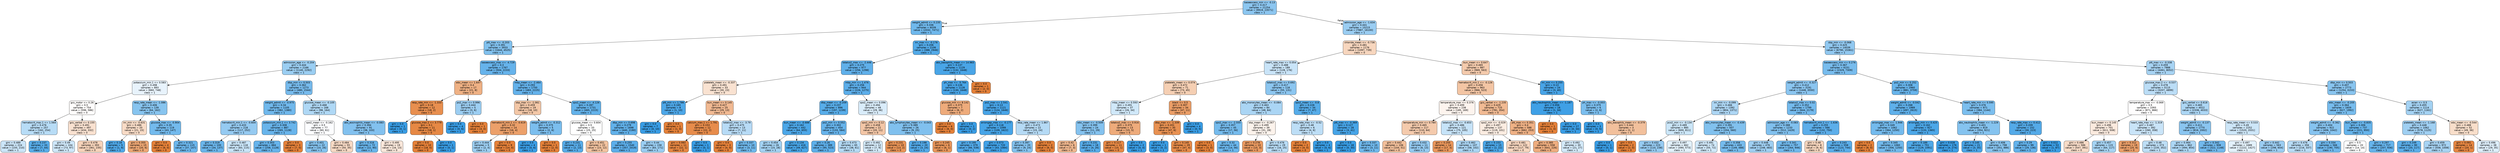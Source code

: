digraph Tree {
node [shape=box, style="filled, rounded", color="black", fontname="helvetica"] ;
edge [fontname="helvetica"] ;
0 [label="baseexcess_min <= -0.13\ngini = 0.417\nsamples = 21254\nvalue = [9919, 23571]\nclass = 1", fillcolor="#8cc6f0"] ;
1 [label="weight_admit <= 0.235\ngini = 0.336\nsamples = 6039\nvalue = [2032, 7471]\nclass = 1", fillcolor="#6fb8ec"] ;
0 -> 1 [labeldistance=2.5, labelangle=45, headlabel="True"] ;
2 [label="ptt_max <= -0.203\ngini = 0.391\nsamples = 3933\nvalue = [1644, 4525]\nclass = 1", fillcolor="#81c1ee"] ;
1 -> 2 ;
3 [label="admission_age <= -0.204\ngini = 0.444\nsamples = 2166\nvalue = [1140, 2292]\nclass = 1", fillcolor="#9bcef2"] ;
2 -> 3 ;
4 [label="potassium_min.1 <= 0.583\ngini = 0.498\nsamples = 893\nvalue = [660, 748]\nclass = 1", fillcolor="#e8f3fc"] ;
3 -> 4 ;
5 [label="gcs_motor <= 0.26\ngini = 0.5\nsamples = 754\nvalue = [596, 586]\nclass = 0", fillcolor="#fffdfc"] ;
4 -> 5 ;
6 [label="hematocrit_max.1 <= 1.564\ngini = 0.476\nsamples = 257\nvalue = [162, 254]\nclass = 1", fillcolor="#b7dcf6"] ;
5 -> 6 ;
7 [label="gini = 0.489\nsamples = 224\nvalue = [155, 210]\nclass = 1", fillcolor="#cbe5f8"] ;
6 -> 7 ;
8 [label="gini = 0.237\nsamples = 33\nvalue = [7, 44]\nclass = 1", fillcolor="#58ade9"] ;
6 -> 8 ;
9 [label="gcs_verbal <= 0.155\ngini = 0.491\nsamples = 497\nvalue = [434, 332]\nclass = 0", fillcolor="#f9e1d0"] ;
5 -> 9 ;
10 [label="gini = 0.49\nsamples = 104\nvalue = [73, 97]\nclass = 1", fillcolor="#cee7f9"] ;
9 -> 10 ;
11 [label="gini = 0.478\nsamples = 393\nvalue = [361, 235]\nclass = 0", fillcolor="#f6d3ba"] ;
9 -> 11 ;
12 [label="resp_rate_mean <= -1.086\ngini = 0.406\nsamples = 139\nvalue = [64, 162]\nclass = 1", fillcolor="#87c4ef"] ;
4 -> 12 ;
13 [label="inr_min <= -0.631\ngini = 0.486\nsamples = 20\nvalue = [21, 15]\nclass = 0", fillcolor="#f8dbc6"] ;
12 -> 13 ;
14 [label="gini = 0.18\nsamples = 5\nvalue = [1, 9]\nclass = 1", fillcolor="#4fa8e8"] ;
13 -> 14 ;
15 [label="gini = 0.355\nsamples = 15\nvalue = [20, 6]\nclass = 0", fillcolor="#eda774"] ;
13 -> 15 ;
16 [label="glucose_max <= -0.904\ngini = 0.35\nsamples = 119\nvalue = [43, 147]\nclass = 1", fillcolor="#73baed"] ;
12 -> 16 ;
17 [label="gini = 0.0\nsamples = 4\nvalue = [6, 0]\nclass = 0", fillcolor="#e58139"] ;
16 -> 17 ;
18 [label="gini = 0.321\nsamples = 115\nvalue = [37, 147]\nclass = 1", fillcolor="#6bb6ec"] ;
16 -> 18 ;
19 [label="dbp_min <= 0.503\ngini = 0.362\nsamples = 1273\nvalue = [480, 1544]\nclass = 1", fillcolor="#77bbed"] ;
3 -> 19 ;
20 [label="weight_admit <= -0.975\ngini = 0.34\nsamples = 1105\nvalue = [382, 1380]\nclass = 1", fillcolor="#70b8ec"] ;
19 -> 20 ;
21 [label="hematocrit_min.1 <= -0.604\ngini = 0.433\nsamples = 218\nvalue = [117, 252]\nclass = 1", fillcolor="#95caf1"] ;
20 -> 21 ;
22 [label="gini = 0.319\nsamples = 100\nvalue = [34, 137]\nclass = 1", fillcolor="#6ab5eb"] ;
21 -> 22 ;
23 [label="gini = 0.487\nsamples = 118\nvalue = [83, 115]\nclass = 1", fillcolor="#c8e4f8"] ;
21 -> 23 ;
24 [label="potassium_min.1 <= 3.742\ngini = 0.308\nsamples = 887\nvalue = [265, 1128]\nclass = 1", fillcolor="#68b4eb"] ;
20 -> 24 ;
25 [label="gini = 0.303\nsamples = 884\nvalue = [258, 1128]\nclass = 1", fillcolor="#66b3eb"] ;
24 -> 25 ;
26 [label="gini = 0.0\nsamples = 3\nvalue = [7, 0]\nclass = 0", fillcolor="#e58139"] ;
24 -> 26 ;
27 [label="glucose_mean <= -0.105\ngini = 0.468\nsamples = 168\nvalue = [98, 164]\nclass = 1", fillcolor="#afd8f5"] ;
19 -> 27 ;
28 [label="spo2_mean <= -0.162\ngini = 0.5\nsamples = 77\nvalue = [60, 61]\nclass = 1", fillcolor="#fcfdff"] ;
27 -> 28 ;
29 [label="gini = 0.401\nsamples = 22\nvalue = [10, 26]\nclass = 1", fillcolor="#85c3ef"] ;
28 -> 29 ;
30 [label="gini = 0.484\nsamples = 55\nvalue = [50, 35]\nclass = 0", fillcolor="#f7d9c4"] ;
28 -> 30 ;
31 [label="abs_eosinophils_mean <= -0.083\ngini = 0.394\nsamples = 91\nvalue = [38, 103]\nclass = 1", fillcolor="#82c1ef"] ;
27 -> 31 ;
32 [label="gini = 0.316\nsamples = 72\nvalue = [22, 90]\nclass = 1", fillcolor="#69b5eb"] ;
31 -> 32 ;
33 [label="gini = 0.495\nsamples = 19\nvalue = [16, 13]\nclass = 0", fillcolor="#fae7da"] ;
31 -> 33 ;
34 [label="baseexcess_max <= -4.729\ngini = 0.3\nsamples = 1767\nvalue = [504, 2233]\nclass = 1", fillcolor="#66b3eb"] ;
2 -> 34 ;
35 [label="wbc_mean <= 1.647\ngini = 0.4\nsamples = 17\nvalue = [21, 8]\nclass = 0", fillcolor="#efb184"] ;
34 -> 35 ;
36 [label="resp_rate_min <= -1.333\ngini = 0.18\nsamples = 12\nvalue = [18, 2]\nclass = 0", fillcolor="#e88f4f"] ;
35 -> 36 ;
37 [label="gini = 0.0\nsamples = 1\nvalue = [0, 1]\nclass = 1", fillcolor="#399de5"] ;
36 -> 37 ;
38 [label="glucose_max.2 <= 3.779\ngini = 0.1\nsamples = 11\nvalue = [18, 1]\nclass = 0", fillcolor="#e68844"] ;
36 -> 38 ;
39 [label="gini = 0.0\nsamples = 10\nvalue = [18, 0]\nclass = 0", fillcolor="#e58139"] ;
38 -> 39 ;
40 [label="gini = 0.0\nsamples = 1\nvalue = [0, 1]\nclass = 1", fillcolor="#399de5"] ;
38 -> 40 ;
41 [label="po2_max <= 0.996\ngini = 0.444\nsamples = 5\nvalue = [3, 6]\nclass = 1", fillcolor="#9ccef2"] ;
35 -> 41 ;
42 [label="gini = 0.0\nsamples = 4\nvalue = [0, 6]\nclass = 1", fillcolor="#399de5"] ;
41 -> 42 ;
43 [label="gini = 0.0\nsamples = 1\nvalue = [3, 0]\nclass = 0", fillcolor="#e58139"] ;
41 -> 43 ;
44 [label="mbp_mean <= -2.464\ngini = 0.293\nsamples = 1750\nvalue = [483, 2225]\nclass = 1", fillcolor="#64b2eb"] ;
34 -> 44 ;
45 [label="sbp_max <= -1.061\ngini = 0.459\nsamples = 19\nvalue = [18, 10]\nclass = 0", fillcolor="#f3c7a7"] ;
44 -> 45 ;
46 [label="hematocrit_min.1 <= -0.619\ngini = 0.32\nsamples = 14\nvalue = [16, 4]\nclass = 0", fillcolor="#eca06a"] ;
45 -> 46 ;
47 [label="gini = 0.444\nsamples = 5\nvalue = [2, 4]\nclass = 1", fillcolor="#9ccef2"] ;
46 -> 47 ;
48 [label="gini = 0.0\nsamples = 9\nvalue = [14, 0]\nclass = 0", fillcolor="#e58139"] ;
46 -> 48 ;
49 [label="weight_admit <= -0.312\ngini = 0.375\nsamples = 5\nvalue = [2, 6]\nclass = 1", fillcolor="#7bbeee"] ;
45 -> 49 ;
50 [label="gini = 0.0\nsamples = 4\nvalue = [0, 6]\nclass = 1", fillcolor="#399de5"] ;
49 -> 50 ;
51 [label="gini = 0.0\nsamples = 1\nvalue = [2, 0]\nclass = 0", fillcolor="#e58139"] ;
49 -> 51 ;
52 [label="spo2_mean <= -4.126\ngini = 0.287\nsamples = 1731\nvalue = [465, 2215]\nclass = 1", fillcolor="#63b2ea"] ;
44 -> 52 ;
53 [label="glucose_mean <= 0.604\ngini = 0.5\nsamples = 33\nvalue = [25, 25]\nclass = 0", fillcolor="#ffffff"] ;
52 -> 53 ;
54 [label="gini = 0.231\nsamples = 11\nvalue = [2, 13]\nclass = 1", fillcolor="#57ace9"] ;
53 -> 54 ;
55 [label="gini = 0.451\nsamples = 22\nvalue = [23, 12]\nclass = 0", fillcolor="#f3c3a0"] ;
53 -> 55 ;
56 [label="dbp_min <= 0.698\ngini = 0.279\nsamples = 1698\nvalue = [440, 2190]\nclass = 1", fillcolor="#61b1ea"] ;
52 -> 56 ;
57 [label="gini = 0.255\nsamples = 1540\nvalue = [357, 2019]\nclass = 1", fillcolor="#5caeea"] ;
56 -> 57 ;
58 [label="gini = 0.44\nsamples = 158\nvalue = [83, 171]\nclass = 1", fillcolor="#99cdf2"] ;
56 -> 58 ;
59 [label="inr_max <= -0.178\ngini = 0.206\nsamples = 2106\nvalue = [388, 2946]\nclass = 1", fillcolor="#53aae8"] ;
1 -> 59 ;
60 [label="totalco2_max <= -2.446\ngini = 0.275\nsamples = 977\nvalue = [256, 1298]\nclass = 1", fillcolor="#60b0ea"] ;
59 -> 60 ;
61 [label="platelets_mean <= -0.337\ngini = 0.491\nsamples = 33\nvalue = [30, 23]\nclass = 0", fillcolor="#f9e2d1"] ;
60 -> 61 ;
62 [label="ptt_min <= 1.786\ngini = 0.165\nsamples = 8\nvalue = [1, 10]\nclass = 1", fillcolor="#4da7e8"] ;
61 -> 62 ;
63 [label="gini = 0.0\nsamples = 7\nvalue = [0, 10]\nclass = 1", fillcolor="#399de5"] ;
62 -> 63 ;
64 [label="gini = 0.0\nsamples = 1\nvalue = [1, 0]\nclass = 0", fillcolor="#e58139"] ;
62 -> 64 ;
65 [label="bun_mean <= 0.145\ngini = 0.427\nsamples = 25\nvalue = [29, 13]\nclass = 0", fillcolor="#f1b992"] ;
61 -> 65 ;
66 [label="calcium_max.1 <= 1.791\ngini = 0.153\nsamples = 12\nvalue = [22, 2]\nclass = 0", fillcolor="#e78c4b"] ;
65 -> 66 ;
67 [label="gini = 0.083\nsamples = 11\nvalue = [22, 1]\nclass = 0", fillcolor="#e68742"] ;
66 -> 67 ;
68 [label="gini = 0.0\nsamples = 1\nvalue = [0, 1]\nclass = 1", fillcolor="#399de5"] ;
66 -> 68 ;
69 [label="totalco2_max <= -3.79\ngini = 0.475\nsamples = 13\nvalue = [7, 11]\nclass = 1", fillcolor="#b7dbf6"] ;
65 -> 69 ;
70 [label="gini = 0.0\nsamples = 3\nvalue = [4, 0]\nclass = 0", fillcolor="#e58139"] ;
69 -> 70 ;
71 [label="gini = 0.337\nsamples = 10\nvalue = [3, 11]\nclass = 1", fillcolor="#6fb8ec"] ;
69 -> 71 ;
72 [label="mbp_min <= 1.476\ngini = 0.256\nsamples = 944\nvalue = [226, 1275]\nclass = 1", fillcolor="#5caeea"] ;
60 -> 72 ;
73 [label="dbp_mean <= -0.209\ngini = 0.237\nsamples = 896\nvalue = [197, 1239]\nclass = 1", fillcolor="#58ade9"] ;
72 -> 73 ;
74 [label="bun_mean <= -0.688\ngini = 0.162\nsamples = 442\nvalue = [64, 655]\nclass = 1", fillcolor="#4ca7e8"] ;
73 -> 74 ;
75 [label="gini = 0.454\nsamples = 26\nvalue = [15, 28]\nclass = 1", fillcolor="#a3d2f3"] ;
74 -> 75 ;
76 [label="gini = 0.134\nsamples = 416\nvalue = [49, 627]\nclass = 1", fillcolor="#48a5e7"] ;
74 -> 76 ;
77 [label="po2_min <= 0.552\ngini = 0.302\nsamples = 454\nvalue = [133, 584]\nclass = 1", fillcolor="#66b3eb"] ;
73 -> 77 ;
78 [label="gini = 0.26\nsamples = 389\nvalue = [95, 523]\nclass = 1", fillcolor="#5dafea"] ;
77 -> 78 ;
79 [label="gini = 0.473\nsamples = 65\nvalue = [38, 61]\nclass = 1", fillcolor="#b4daf5"] ;
77 -> 79 ;
80 [label="spo2_mean <= 0.096\ngini = 0.494\nsamples = 48\nvalue = [29, 36]\nclass = 1", fillcolor="#d9ecfa"] ;
72 -> 80 ;
81 [label="spo2_min <= 0.12\ngini = 0.458\nsamples = 22\nvalue = [20, 11]\nclass = 0", fillcolor="#f3c6a6"] ;
80 -> 81 ;
82 [label="gini = 0.492\nsamples = 12\nvalue = [7, 9]\nclass = 1", fillcolor="#d3e9f9"] ;
81 -> 82 ;
83 [label="gini = 0.231\nsamples = 10\nvalue = [13, 2]\nclass = 0", fillcolor="#e99457"] ;
81 -> 83 ;
84 [label="abs_lymphocytes_mean <= -0.043\ngini = 0.389\nsamples = 26\nvalue = [9, 25]\nclass = 1", fillcolor="#80c0ee"] ;
80 -> 84 ;
85 [label="gini = 0.198\nsamples = 20\nvalue = [3, 24]\nclass = 1", fillcolor="#52a9e8"] ;
84 -> 85 ;
86 [label="gini = 0.245\nsamples = 6\nvalue = [6, 1]\nclass = 0", fillcolor="#e9965a"] ;
84 -> 86 ;
87 [label="abs_basophils_mean <= 14.983\ngini = 0.137\nsamples = 1129\nvalue = [132, 1648]\nclass = 1", fillcolor="#49a5e7"] ;
59 -> 87 ;
88 [label="ph_max <= -5.764\ngini = 0.136\nsamples = 1128\nvalue = [130, 1648]\nclass = 1", fillcolor="#49a5e7"] ;
87 -> 88 ;
89 [label="glucose_min <= 8.142\ngini = 0.375\nsamples = 7\nvalue = [6, 2]\nclass = 0", fillcolor="#eeab7b"] ;
88 -> 89 ;
90 [label="gini = 0.0\nsamples = 6\nvalue = [6, 0]\nclass = 0", fillcolor="#e58139"] ;
89 -> 90 ;
91 [label="gini = 0.0\nsamples = 1\nvalue = [0, 2]\nclass = 1", fillcolor="#399de5"] ;
89 -> 91 ;
92 [label="po2_max <= 2.541\ngini = 0.13\nsamples = 1121\nvalue = [124, 1646]\nclass = 1", fillcolor="#48a4e7"] ;
88 -> 92 ;
93 [label="aniongap_max <= -0.177\ngini = 0.118\nsamples = 1099\nvalue = [109, 1622]\nclass = 1", fillcolor="#46a4e7"] ;
92 -> 93 ;
94 [label="gini = 0.195\nsamples = 379\nvalue = [66, 538]\nclass = 1", fillcolor="#51a9e8"] ;
93 -> 94 ;
95 [label="gini = 0.073\nsamples = 720\nvalue = [43, 1084]\nclass = 1", fillcolor="#41a1e6"] ;
93 -> 95 ;
96 [label="resp_rate_mean <= 1.867\ngini = 0.473\nsamples = 22\nvalue = [15, 24]\nclass = 1", fillcolor="#b5daf5"] ;
92 -> 96 ;
97 [label="gini = 0.397\nsamples = 20\nvalue = [9, 24]\nclass = 1", fillcolor="#83c2ef"] ;
96 -> 97 ;
98 [label="gini = 0.0\nsamples = 2\nvalue = [6, 0]\nclass = 0", fillcolor="#e58139"] ;
96 -> 98 ;
99 [label="gini = 0.0\nsamples = 1\nvalue = [2, 0]\nclass = 0", fillcolor="#e58139"] ;
87 -> 99 ;
100 [label="admission_age <= -1.634\ngini = 0.441\nsamples = 15215\nvalue = [7887, 16100]\nclass = 1", fillcolor="#9acdf2"] ;
0 -> 100 [labeldistance=2.5, labelangle=-45, headlabel="False"] ;
101 [label="chloride_mean <= -0.736\ngini = 0.481\nsamples = 1176\nvalue = [1097, 739]\nclass = 0", fillcolor="#f7d6be"] ;
100 -> 101 ;
102 [label="heart_rate_max <= 0.054\ngini = 0.488\nsamples = 189\nvalue = [128, 176]\nclass = 1", fillcolor="#c9e4f8"] ;
101 -> 102 ;
103 [label="platelets_mean <= 0.074\ngini = 0.472\nsamples = 71\nvalue = [73, 45]\nclass = 0", fillcolor="#f5cfb3"] ;
102 -> 103 ;
104 [label="mbp_mean <= 0.593\ngini = 0.491\nsamples = 37\nvalue = [26, 34]\nclass = 1", fillcolor="#d0e8f9"] ;
103 -> 104 ;
105 [label="wbc_mean <= -0.509\ngini = 0.399\nsamples = 24\nvalue = [11, 29]\nclass = 1", fillcolor="#84c2ef"] ;
104 -> 105 ;
106 [label="gini = 0.42\nsamples = 6\nvalue = [7, 3]\nclass = 0", fillcolor="#f0b78e"] ;
105 -> 106 ;
107 [label="gini = 0.231\nsamples = 18\nvalue = [4, 26]\nclass = 1", fillcolor="#57ace9"] ;
105 -> 107 ;
108 [label="totalco2_max <= 0.916\ngini = 0.375\nsamples = 13\nvalue = [15, 5]\nclass = 0", fillcolor="#eeab7b"] ;
104 -> 108 ;
109 [label="gini = 0.117\nsamples = 11\nvalue = [15, 1]\nclass = 0", fillcolor="#e78946"] ;
108 -> 109 ;
110 [label="gini = 0.0\nsamples = 2\nvalue = [0, 4]\nclass = 1", fillcolor="#399de5"] ;
108 -> 110 ;
111 [label="black <= 0.5\ngini = 0.307\nsamples = 34\nvalue = [47, 11]\nclass = 0", fillcolor="#eb9e67"] ;
103 -> 111 ;
112 [label="dbp_max <= -1.339\ngini = 0.201\nsamples = 30\nvalue = [47, 6]\nclass = 0", fillcolor="#e89152"] ;
111 -> 112 ;
113 [label="gini = 0.0\nsamples = 1\nvalue = [0, 2]\nclass = 1", fillcolor="#399de5"] ;
112 -> 113 ;
114 [label="gini = 0.145\nsamples = 29\nvalue = [47, 4]\nclass = 0", fillcolor="#e78c4a"] ;
112 -> 114 ;
115 [label="gini = 0.0\nsamples = 4\nvalue = [0, 5]\nclass = 1", fillcolor="#399de5"] ;
111 -> 115 ;
116 [label="totalco2_max <= 0.692\ngini = 0.417\nsamples = 118\nvalue = [55, 131]\nclass = 1", fillcolor="#8cc6f0"] ;
102 -> 116 ;
117 [label="abs_monocytes_mean <= -0.084\ngini = 0.463\nsamples = 84\nvalue = [48, 84]\nclass = 1", fillcolor="#aad5f4"] ;
116 -> 117 ;
118 [label="spo2_max <= -2.555\ngini = 0.357\nsamples = 45\nvalue = [17, 56]\nclass = 1", fillcolor="#75bbed"] ;
117 -> 118 ;
119 [label="gini = 0.0\nsamples = 1\nvalue = [3, 0]\nclass = 0", fillcolor="#e58139"] ;
118 -> 119 ;
120 [label="gini = 0.32\nsamples = 44\nvalue = [14, 56]\nclass = 1", fillcolor="#6ab6ec"] ;
118 -> 120 ;
121 [label="sbp_mean <= -0.267\ngini = 0.499\nsamples = 39\nvalue = [31, 28]\nclass = 0", fillcolor="#fcf3ec"] ;
117 -> 121 ;
122 [label="gini = 0.278\nsamples = 10\nvalue = [15, 3]\nclass = 0", fillcolor="#ea9a61"] ;
121 -> 122 ;
123 [label="gini = 0.476\nsamples = 29\nvalue = [16, 25]\nclass = 1", fillcolor="#b8dcf6"] ;
121 -> 123 ;
124 [label="spo2_mean <= -0.8\ngini = 0.226\nsamples = 34\nvalue = [7, 47]\nclass = 1", fillcolor="#56ace9"] ;
116 -> 124 ;
125 [label="resp_rate_max <= -0.52\ngini = 0.48\nsamples = 6\nvalue = [4, 6]\nclass = 1", fillcolor="#bddef6"] ;
124 -> 125 ;
126 [label="gini = 0.0\nsamples = 2\nvalue = [4, 0]\nclass = 0", fillcolor="#e58139"] ;
125 -> 126 ;
127 [label="gini = 0.0\nsamples = 4\nvalue = [0, 6]\nclass = 1", fillcolor="#399de5"] ;
125 -> 127 ;
128 [label="ptt_max <= -0.369\ngini = 0.127\nsamples = 28\nvalue = [3, 41]\nclass = 1", fillcolor="#47a4e7"] ;
124 -> 128 ;
129 [label="gini = 0.0\nsamples = 18\nvalue = [0, 30]\nclass = 1", fillcolor="#399de5"] ;
128 -> 129 ;
130 [label="gini = 0.337\nsamples = 10\nvalue = [3, 11]\nclass = 1", fillcolor="#6fb8ec"] ;
128 -> 130 ;
131 [label="bun_mean <= 0.647\ngini = 0.465\nsamples = 987\nvalue = [969, 563]\nclass = 0", fillcolor="#f4caac"] ;
101 -> 131 ;
132 [label="hematocrit_min.1 <= -0.126\ngini = 0.456\nsamples = 963\nvalue = [966, 523]\nclass = 0", fillcolor="#f3c5a4"] ;
131 -> 132 ;
133 [label="temperature_max <= 0.376\ngini = 0.499\nsamples = 238\nvalue = [185, 169]\nclass = 0", fillcolor="#fdf4ee"] ;
132 -> 133 ;
134 [label="temperature_min <= 0.784\ngini = 0.465\nsamples = 117\nvalue = [110, 64]\nclass = 0", fillcolor="#f4caac"] ;
133 -> 134 ;
135 [label="gini = 0.442\nsamples = 106\nvalue = [104, 51]\nclass = 0", fillcolor="#f2bf9a"] ;
134 -> 135 ;
136 [label="gini = 0.432\nsamples = 11\nvalue = [6, 13]\nclass = 1", fillcolor="#94caf1"] ;
134 -> 136 ;
137 [label="totalco2_max <= -0.653\ngini = 0.486\nsamples = 121\nvalue = [75, 105]\nclass = 1", fillcolor="#c6e3f8"] ;
133 -> 137 ;
138 [label="gini = 0.255\nsamples = 14\nvalue = [17, 3]\nclass = 0", fillcolor="#ea975c"] ;
137 -> 138 ;
139 [label="gini = 0.462\nsamples = 107\nvalue = [58, 102]\nclass = 1", fillcolor="#aad5f4"] ;
137 -> 139 ;
140 [label="gcs_verbal <= -1.235\ngini = 0.429\nsamples = 725\nvalue = [781, 354]\nclass = 0", fillcolor="#f1ba93"] ;
132 -> 140 ;
141 [label="spo2_min <= -0.029\ngini = 0.497\nsamples = 137\nvalue = [119, 101]\nclass = 0", fillcolor="#fbece1"] ;
140 -> 141 ;
142 [label="gini = 0.153\nsamples = 15\nvalue = [2, 22]\nclass = 1", fillcolor="#4ba6e7"] ;
141 -> 142 ;
143 [label="gini = 0.481\nsamples = 122\nvalue = [117, 79]\nclass = 0", fillcolor="#f7d6bf"] ;
141 -> 143 ;
144 [label="ptt_max <= 0.351\ngini = 0.4\nsamples = 588\nvalue = [662, 253]\nclass = 0", fillcolor="#efb185"] ;
140 -> 144 ;
145 [label="gini = 0.385\nsamples = 558\nvalue = [641, 226]\nclass = 0", fillcolor="#eead7f"] ;
144 -> 145 ;
146 [label="gini = 0.492\nsamples = 30\nvalue = [21, 27]\nclass = 1", fillcolor="#d3e9f9"] ;
144 -> 146 ;
147 [label="inr_min <= 0.255\ngini = 0.13\nsamples = 24\nvalue = [3, 40]\nclass = 1", fillcolor="#48a4e7"] ;
131 -> 147 ;
148 [label="abs_neutrophils_mean <= -1.187\ngini = 0.056\nsamples = 18\nvalue = [1, 34]\nclass = 1", fillcolor="#3fa0e6"] ;
147 -> 148 ;
149 [label="gini = 0.0\nsamples = 1\nvalue = [1, 0]\nclass = 0", fillcolor="#e58139"] ;
148 -> 149 ;
150 [label="gini = 0.0\nsamples = 17\nvalue = [0, 34]\nclass = 1", fillcolor="#399de5"] ;
148 -> 150 ;
151 [label="ph_max <= -0.003\ngini = 0.375\nsamples = 6\nvalue = [2, 6]\nclass = 1", fillcolor="#7bbeee"] ;
147 -> 151 ;
152 [label="gini = 0.0\nsamples = 3\nvalue = [0, 5]\nclass = 1", fillcolor="#399de5"] ;
151 -> 152 ;
153 [label="abs_basophils_mean <= -0.379\ngini = 0.444\nsamples = 3\nvalue = [2, 1]\nclass = 0", fillcolor="#f2c09c"] ;
151 -> 153 ;
154 [label="gini = 0.0\nsamples = 1\nvalue = [0, 1]\nclass = 1", fillcolor="#399de5"] ;
153 -> 154 ;
155 [label="gini = 0.0\nsamples = 2\nvalue = [2, 0]\nclass = 0", fillcolor="#e58139"] ;
153 -> 155 ;
156 [label="sbp_min <= -0.068\ngini = 0.425\nsamples = 14039\nvalue = [6790, 15361]\nclass = 1", fillcolor="#91c8f0"] ;
100 -> 156 ;
157 [label="baseexcess_min <= 0.276\ngini = 0.367\nsamples = 6151\nvalue = [2329, 7309]\nclass = 1", fillcolor="#78bced"] ;
156 -> 157 ;
158 [label="weight_admit <= -0.327\ngini = 0.412\nsamples = 3191\nvalue = [1448, 3550]\nclass = 1", fillcolor="#8ac5f0"] ;
157 -> 158 ;
159 [label="inr_min <= -0.099\ngini = 0.466\nsamples = 1392\nvalue = [804, 1371]\nclass = 1", fillcolor="#add6f4"] ;
158 -> 159 ;
160 [label="pco2_min <= -0.134\ngini = 0.489\nsamples = 885\nvalue = [600, 811]\nclass = 1", fillcolor="#cbe6f8"] ;
159 -> 160 ;
161 [label="gini = 0.432\nsamples = 223\nvalue = [110, 238]\nclass = 1", fillcolor="#95caf1"] ;
160 -> 161 ;
162 [label="gini = 0.497\nsamples = 662\nvalue = [490, 573]\nclass = 1", fillcolor="#e2f1fb"] ;
160 -> 162 ;
163 [label="abs_monocytes_mean <= -0.439\ngini = 0.391\nsamples = 507\nvalue = [204, 560]\nclass = 1", fillcolor="#81c1ee"] ;
159 -> 163 ;
164 [label="gini = 0.491\nsamples = 74\nvalue = [55, 72]\nclass = 1", fillcolor="#d0e8f9"] ;
163 -> 164 ;
165 [label="gini = 0.358\nsamples = 433\nvalue = [149, 488]\nclass = 1", fillcolor="#75bbed"] ;
163 -> 165 ;
166 [label="totalco2_max <= 0.02\ngini = 0.352\nsamples = 1799\nvalue = [644, 2179]\nclass = 1", fillcolor="#74baed"] ;
158 -> 166 ;
167 [label="admission_age <= -0.083\ngini = 0.388\nsamples = 1233\nvalue = [512, 1429]\nclass = 1", fillcolor="#80c0ee"] ;
166 -> 167 ;
168 [label="gini = 0.448\nsamples = 476\nvalue = [248, 483]\nclass = 1", fillcolor="#9fcff2"] ;
167 -> 168 ;
169 [label="gini = 0.341\nsamples = 757\nvalue = [264, 946]\nclass = 1", fillcolor="#70b8ec"] ;
167 -> 169 ;
170 [label="hematocrit_min.1 <= -1.636\ngini = 0.255\nsamples = 566\nvalue = [132, 750]\nclass = 1", fillcolor="#5caeea"] ;
166 -> 170 ;
171 [label="gini = 0.48\nsamples = 8\nvalue = [9, 6]\nclass = 0", fillcolor="#f6d5bd"] ;
170 -> 171 ;
172 [label="gini = 0.243\nsamples = 558\nvalue = [123, 744]\nclass = 1", fillcolor="#5aade9"] ;
170 -> 172 ;
173 [label="po2_min <= 0.252\ngini = 0.308\nsamples = 2960\nvalue = [881, 3759]\nclass = 1", fillcolor="#67b4eb"] ;
157 -> 173 ;
174 [label="weight_admit <= -0.042\ngini = 0.268\nsamples = 1989\nvalue = [497, 2615]\nclass = 1", fillcolor="#5fb0ea"] ;
173 -> 174 ;
175 [label="aniongap_max <= -1.946\ngini = 0.349\nsamples = 1062\nvalue = [364, 1250]\nclass = 1", fillcolor="#73baed"] ;
174 -> 175 ;
176 [label="gini = 0.0\nsamples = 2\nvalue = [8, 0]\nclass = 0", fillcolor="#e58139"] ;
175 -> 176 ;
177 [label="gini = 0.345\nsamples = 1060\nvalue = [356, 1250]\nclass = 1", fillcolor="#71b9ec"] ;
175 -> 177 ;
178 [label="aniongap_min <= 0.425\ngini = 0.162\nsamples = 927\nvalue = [133, 1365]\nclass = 1", fillcolor="#4ca7e8"] ;
174 -> 178 ;
179 [label="gini = 0.189\nsamples = 751\nvalue = [129, 1091]\nclass = 1", fillcolor="#50a9e8"] ;
178 -> 179 ;
180 [label="gini = 0.028\nsamples = 176\nvalue = [4, 274]\nclass = 1", fillcolor="#3c9ee5"] ;
178 -> 180 ;
181 [label="heart_rate_min <= 0.595\ngini = 0.376\nsamples = 971\nvalue = [384, 1144]\nclass = 1", fillcolor="#7bbeee"] ;
173 -> 181 ;
182 [label="abs_neutrophils_mean <= -1.229\ngini = 0.401\nsamples = 819\nvalue = [354, 921]\nclass = 1", fillcolor="#85c3ef"] ;
181 -> 182 ;
183 [label="gini = 0.145\nsamples = 21\nvalue = [3, 35]\nclass = 1", fillcolor="#4aa5e7"] ;
182 -> 183 ;
184 [label="gini = 0.406\nsamples = 798\nvalue = [351, 886]\nclass = 1", fillcolor="#87c4ef"] ;
182 -> 184 ;
185 [label="resp_rate_max <= 0.412\ngini = 0.209\nsamples = 152\nvalue = [30, 223]\nclass = 1", fillcolor="#54aae8"] ;
181 -> 185 ;
186 [label="gini = 0.29\nsamples = 99\nvalue = [29, 136]\nclass = 1", fillcolor="#63b2eb"] ;
185 -> 186 ;
187 [label="gini = 0.022\nsamples = 53\nvalue = [1, 87]\nclass = 1", fillcolor="#3b9ee5"] ;
185 -> 187 ;
188 [label="ptt_max <= -0.338\ngini = 0.459\nsamples = 7888\nvalue = [4461, 8052]\nclass = 1", fillcolor="#a7d3f3"] ;
156 -> 188 ;
189 [label="glucose_max.2 <= -0.537\ngini = 0.478\nsamples = 5115\nvalue = [3207, 4899]\nclass = 1", fillcolor="#bbddf6"] ;
188 -> 189 ;
190 [label="temperature_max <= -0.069\ngini = 0.5\nsamples = 1093\nvalue = [871, 866]\nclass = 0", fillcolor="#fffefe"] ;
189 -> 190 ;
191 [label="bun_mean <= 0.145\ngini = 0.496\nsamples = 701\nvalue = [611, 508]\nclass = 0", fillcolor="#fbeade"] ;
190 -> 191 ;
192 [label="gini = 0.486\nsamples = 586\nvalue = [547, 391]\nclass = 0", fillcolor="#f8dbc7"] ;
191 -> 192 ;
193 [label="gini = 0.457\nsamples = 115\nvalue = [64, 117]\nclass = 1", fillcolor="#a5d3f3"] ;
191 -> 193 ;
194 [label="heart_rate_max <= -1.319\ngini = 0.487\nsamples = 392\nvalue = [260, 358]\nclass = 1", fillcolor="#c9e4f8"] ;
190 -> 194 ;
195 [label="gini = 0.312\nsamples = 19\nvalue = [25, 6]\nclass = 0", fillcolor="#eb9f69"] ;
194 -> 195 ;
196 [label="gini = 0.48\nsamples = 373\nvalue = [235, 352]\nclass = 1", fillcolor="#bddef6"] ;
194 -> 196 ;
197 [label="gcs_verbal <= 0.618\ngini = 0.465\nsamples = 4022\nvalue = [2336, 4033]\nclass = 1", fillcolor="#acd6f4"] ;
189 -> 197 ;
198 [label="weight_admit <= -0.137\ngini = 0.411\nsamples = 1770\nvalue = [816, 2002]\nclass = 1", fillcolor="#8ac5f0"] ;
197 -> 198 ;
199 [label="gini = 0.464\nsamples = 862\nvalue = [494, 854]\nclass = 1", fillcolor="#acd6f4"] ;
198 -> 199 ;
200 [label="gini = 0.342\nsamples = 908\nvalue = [322, 1148]\nclass = 1", fillcolor="#71b8ec"] ;
198 -> 200 ;
201 [label="resp_rate_mean <= 0.533\ngini = 0.49\nsamples = 2252\nvalue = [1520, 2031]\nclass = 1", fillcolor="#cde6f8"] ;
197 -> 201 ;
202 [label="gini = 0.497\nsamples = 1689\nvalue = [1222, 1427]\nclass = 1", fillcolor="#e3f1fb"] ;
201 -> 202 ;
203 [label="gini = 0.442\nsamples = 563\nvalue = [298, 604]\nclass = 1", fillcolor="#9bcdf2"] ;
201 -> 203 ;
204 [label="dbp_min <= 0.503\ngini = 0.407\nsamples = 2773\nvalue = [1254, 3153]\nclass = 1", fillcolor="#88c4ef"] ;
188 -> 204 ;
205 [label="wbc_mean <= -0.205\ngini = 0.364\nsamples = 1659\nvalue = [627, 1992]\nclass = 1", fillcolor="#77bced"] ;
204 -> 205 ;
206 [label="weight_admit <= -0.362\ngini = 0.404\nsamples = 922\nvalue = [406, 1042]\nclass = 1", fillcolor="#86c3ef"] ;
205 -> 206 ;
207 [label="gini = 0.476\nsamples = 356\nvalue = [216, 337]\nclass = 1", fillcolor="#b8dcf6"] ;
206 -> 207 ;
208 [label="gini = 0.334\nsamples = 566\nvalue = [190, 705]\nclass = 1", fillcolor="#6eb7ec"] ;
206 -> 208 ;
209 [label="bun_mean <= -0.835\ngini = 0.306\nsamples = 737\nvalue = [221, 950]\nclass = 1", fillcolor="#67b4eb"] ;
205 -> 209 ;
210 [label="gini = 0.5\nsamples = 20\nvalue = [14, 14]\nclass = 0", fillcolor="#ffffff"] ;
209 -> 210 ;
211 [label="gini = 0.297\nsamples = 717\nvalue = [207, 936]\nclass = 1", fillcolor="#65b3eb"] ;
209 -> 211 ;
212 [label="asian <= 0.5\ngini = 0.455\nsamples = 1114\nvalue = [627, 1161]\nclass = 1", fillcolor="#a4d2f3"] ;
204 -> 212 ;
213 [label="platelets_mean <= -1.168\ngini = 0.448\nsamples = 1062\nvalue = [578, 1125]\nclass = 1", fillcolor="#9fcff2"] ;
212 -> 213 ;
214 [label="gini = 0.249\nsamples = 90\nvalue = [20, 117]\nclass = 1", fillcolor="#5baee9"] ;
213 -> 214 ;
215 [label="gini = 0.459\nsamples = 972\nvalue = [558, 1008]\nclass = 1", fillcolor="#a7d3f3"] ;
213 -> 215 ;
216 [label="wbc_mean <= -0.544\ngini = 0.488\nsamples = 52\nvalue = [49, 36]\nclass = 0", fillcolor="#f8deca"] ;
212 -> 216 ;
217 [label="gini = 0.091\nsamples = 14\nvalue = [20, 1]\nclass = 0", fillcolor="#e68743"] ;
216 -> 217 ;
218 [label="gini = 0.496\nsamples = 38\nvalue = [29, 35]\nclass = 1", fillcolor="#ddeefb"] ;
216 -> 218 ;
}